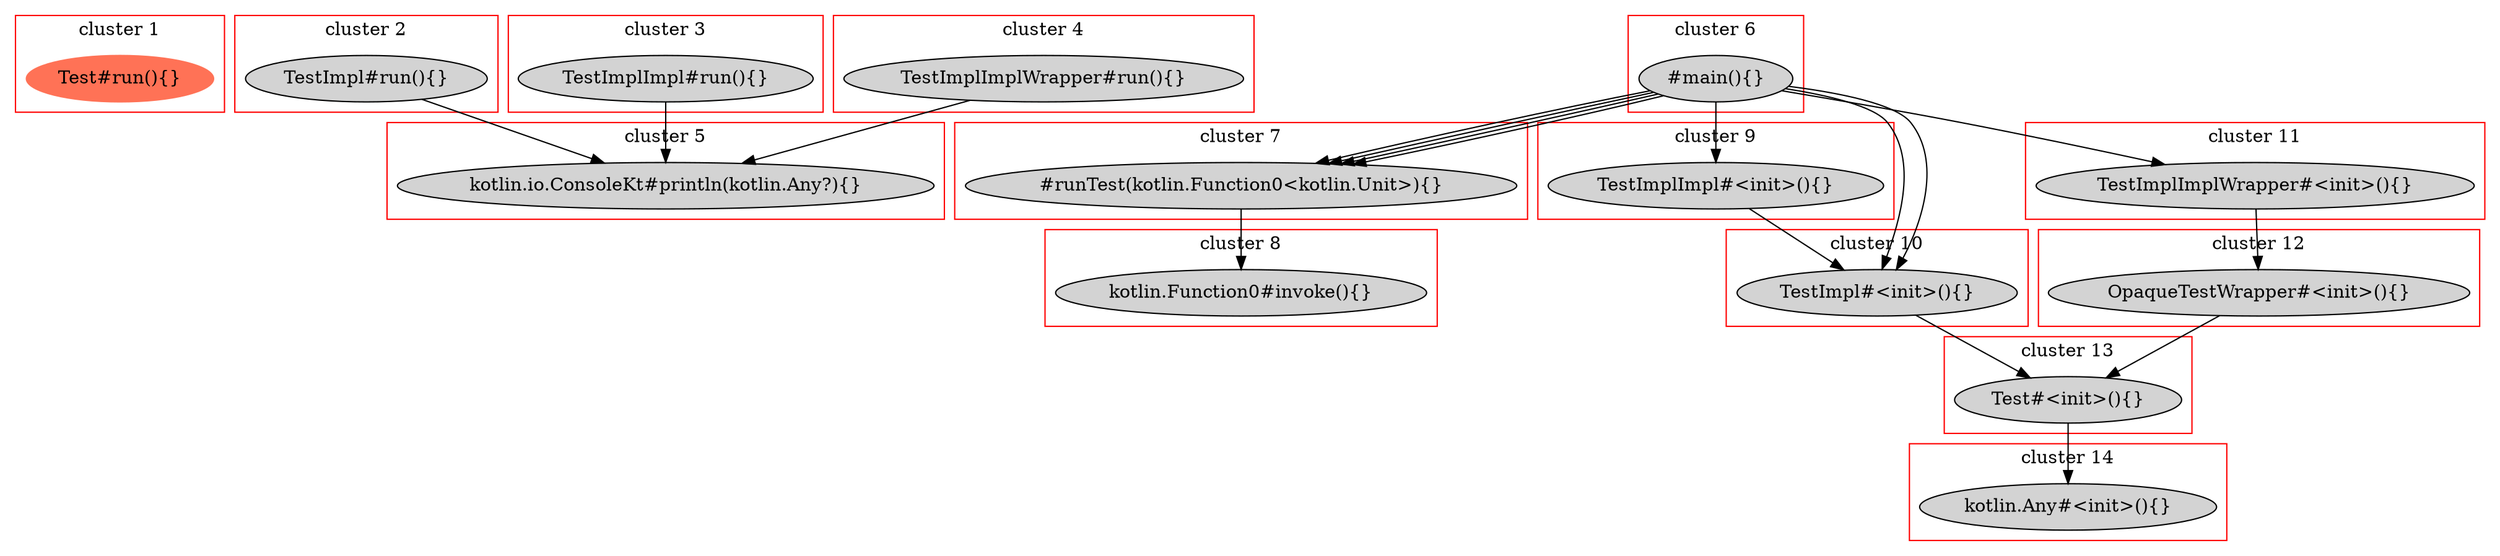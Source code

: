 digraph call_graph {

    subgraph "cluster_1" {
        node [style=filled];
        label="cluster 1";
        color=red;
        "Test#run(){}" [label="Test#run(){}",color=coral1];
    }
    subgraph "cluster_2" {
        node [style=filled];
        label="cluster 2";
        color=red;
        "TestImpl#run(){}" [label="TestImpl#run(){}",];
    }
    subgraph "cluster_3" {
        node [style=filled];
        label="cluster 3";
        color=red;
        "TestImplImpl#run(){}" [label="TestImplImpl#run(){}",];
    }
    subgraph "cluster_4" {
        node [style=filled];
        label="cluster 4";
        color=red;
        "TestImplImplWrapper#run(){}" [label="TestImplImplWrapper#run(){}",];
    }
    subgraph "cluster_5" {
        node [style=filled];
        label="cluster 5";
        color=red;
        "kotlin.io.ConsoleKt#println(kotlin.Any?){}" [label="kotlin.io.ConsoleKt#println(kotlin.Any?){}",];
    }
    subgraph "cluster_6" {
        node [style=filled];
        label="cluster 6";
        color=red;
        "#main(){}" [label="#main(){}",];
    }
    subgraph "cluster_7" {
        node [style=filled];
        label="cluster 7";
        color=red;
        "#runTest(kotlin.Function0<kotlin.Unit>){}" [label="#runTest(kotlin.Function0<kotlin.Unit>){}",];
    }
    subgraph "cluster_8" {
        node [style=filled];
        label="cluster 8";
        color=red;
        "kotlin.Function0#invoke(){}" [label="kotlin.Function0#invoke(){}",];
    }
    subgraph "cluster_9" {
        node [style=filled];
        label="cluster 9";
        color=red;
        "TestImplImpl#<init>(){}" [label="TestImplImpl#<init>(){}",];
    }
    subgraph "cluster_10" {
        node [style=filled];
        label="cluster 10";
        color=red;
        "TestImpl#<init>(){}" [label="TestImpl#<init>(){}",];
    }
    subgraph "cluster_11" {
        node [style=filled];
        label="cluster 11";
        color=red;
        "TestImplImplWrapper#<init>(){}" [label="TestImplImplWrapper#<init>(){}",];
    }
    subgraph "cluster_12" {
        node [style=filled];
        label="cluster 12";
        color=red;
        "OpaqueTestWrapper#<init>(){}" [label="OpaqueTestWrapper#<init>(){}",];
    }
    subgraph "cluster_13" {
        node [style=filled];
        label="cluster 13";
        color=red;
        "Test#<init>(){}" [label="Test#<init>(){}",];
    }
    subgraph "cluster_14" {
        node [style=filled];
        label="cluster 14";
        color=red;
        "kotlin.Any#<init>(){}" [label="kotlin.Any#<init>(){}",];
    }
    "#main(){}" -> "#runTest(kotlin.Function0<kotlin.Unit>){}";
    "#main(){}" -> "#runTest(kotlin.Function0<kotlin.Unit>){}";
    "#main(){}" -> "#runTest(kotlin.Function0<kotlin.Unit>){}";
    "#main(){}" -> "#runTest(kotlin.Function0<kotlin.Unit>){}";
    "#main(){}" -> "TestImpl#<init>(){}";
    "#main(){}" -> "TestImpl#<init>(){}";
    "#main(){}" -> "TestImplImpl#<init>(){}";
    "#main(){}" -> "TestImplImplWrapper#<init>(){}";
    "#runTest(kotlin.Function0<kotlin.Unit>){}" -> "kotlin.Function0#invoke(){}";
    "OpaqueTestWrapper#<init>(){}" -> "Test#<init>(){}";
    "Test#<init>(){}" -> "kotlin.Any#<init>(){}";
    "TestImpl#<init>(){}" -> "Test#<init>(){}";
    "TestImpl#run(){}" -> "kotlin.io.ConsoleKt#println(kotlin.Any?){}";
    "TestImplImpl#<init>(){}" -> "TestImpl#<init>(){}";
    "TestImplImpl#run(){}" -> "kotlin.io.ConsoleKt#println(kotlin.Any?){}";
    "TestImplImplWrapper#<init>(){}" -> "OpaqueTestWrapper#<init>(){}";
    "TestImplImplWrapper#run(){}" -> "kotlin.io.ConsoleKt#println(kotlin.Any?){}";
}
